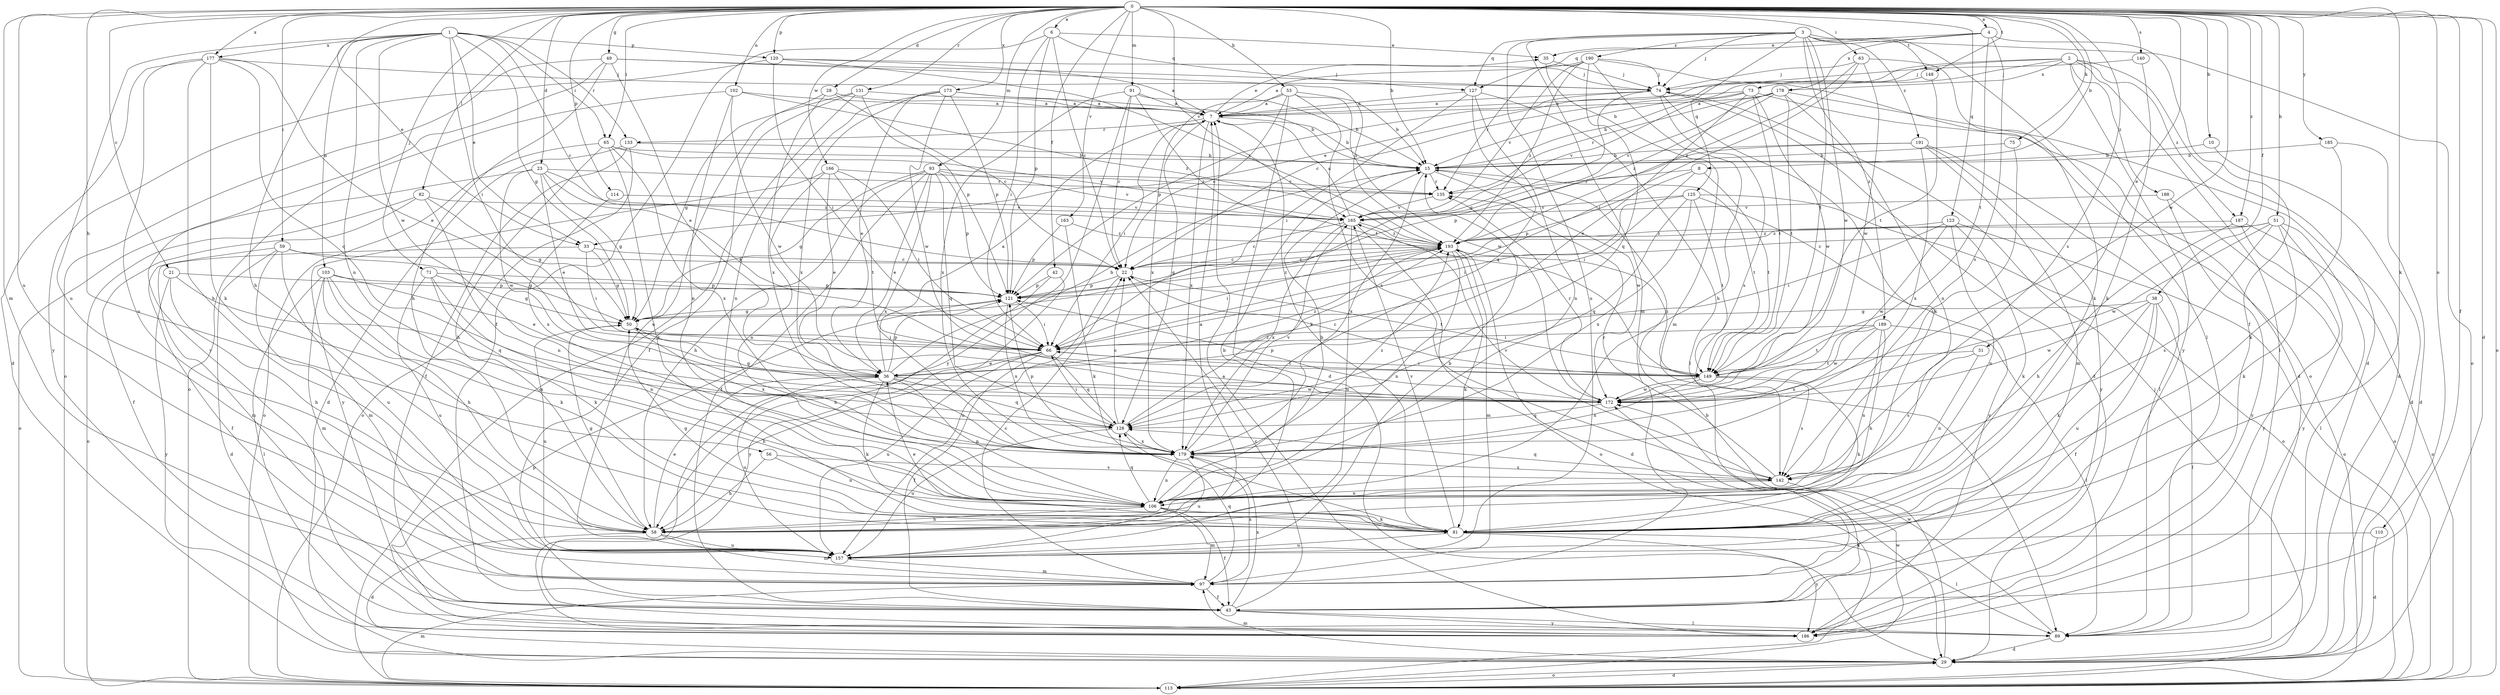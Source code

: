 strict digraph  {
0;
1;
2;
3;
4;
6;
7;
8;
10;
15;
21;
22;
23;
28;
29;
31;
33;
35;
36;
38;
42;
43;
49;
50;
51;
53;
56;
58;
59;
63;
65;
66;
71;
73;
74;
75;
81;
82;
89;
91;
93;
97;
102;
103;
106;
110;
113;
114;
120;
121;
123;
125;
127;
128;
131;
133;
135;
140;
142;
148;
149;
157;
163;
165;
166;
172;
173;
177;
178;
179;
185;
186;
187;
188;
189;
190;
191;
193;
0 -> 4  [label=a];
0 -> 6  [label=a];
0 -> 8  [label=b];
0 -> 10  [label=b];
0 -> 15  [label=b];
0 -> 21  [label=c];
0 -> 23  [label=d];
0 -> 28  [label=d];
0 -> 29  [label=d];
0 -> 31  [label=e];
0 -> 33  [label=e];
0 -> 38  [label=f];
0 -> 42  [label=f];
0 -> 43  [label=f];
0 -> 49  [label=g];
0 -> 51  [label=h];
0 -> 53  [label=h];
0 -> 56  [label=h];
0 -> 59  [label=i];
0 -> 63  [label=i];
0 -> 65  [label=i];
0 -> 71  [label=j];
0 -> 75  [label=k];
0 -> 81  [label=k];
0 -> 82  [label=l];
0 -> 91  [label=m];
0 -> 93  [label=m];
0 -> 97  [label=m];
0 -> 102  [label=n];
0 -> 110  [label=o];
0 -> 113  [label=o];
0 -> 114  [label=p];
0 -> 120  [label=p];
0 -> 123  [label=q];
0 -> 131  [label=r];
0 -> 140  [label=s];
0 -> 142  [label=s];
0 -> 148  [label=t];
0 -> 157  [label=u];
0 -> 163  [label=v];
0 -> 165  [label=v];
0 -> 166  [label=w];
0 -> 172  [label=w];
0 -> 173  [label=x];
0 -> 177  [label=x];
0 -> 185  [label=y];
0 -> 187  [label=z];
1 -> 22  [label=c];
1 -> 33  [label=e];
1 -> 50  [label=g];
1 -> 58  [label=h];
1 -> 65  [label=i];
1 -> 66  [label=i];
1 -> 103  [label=n];
1 -> 106  [label=n];
1 -> 120  [label=p];
1 -> 133  [label=r];
1 -> 157  [label=u];
1 -> 172  [label=w];
1 -> 177  [label=x];
2 -> 22  [label=c];
2 -> 29  [label=d];
2 -> 33  [label=e];
2 -> 73  [label=j];
2 -> 89  [label=l];
2 -> 178  [label=x];
2 -> 186  [label=y];
2 -> 187  [label=z];
2 -> 188  [label=z];
3 -> 74  [label=j];
3 -> 89  [label=l];
3 -> 97  [label=m];
3 -> 113  [label=o];
3 -> 125  [label=q];
3 -> 127  [label=q];
3 -> 148  [label=t];
3 -> 149  [label=t];
3 -> 157  [label=u];
3 -> 172  [label=w];
3 -> 189  [label=z];
3 -> 190  [label=z];
3 -> 191  [label=z];
4 -> 35  [label=e];
4 -> 43  [label=f];
4 -> 127  [label=q];
4 -> 142  [label=s];
4 -> 149  [label=t];
4 -> 178  [label=x];
6 -> 22  [label=c];
6 -> 35  [label=e];
6 -> 43  [label=f];
6 -> 66  [label=i];
6 -> 121  [label=p];
6 -> 127  [label=q];
7 -> 15  [label=b];
7 -> 35  [label=e];
7 -> 66  [label=i];
7 -> 81  [label=k];
7 -> 128  [label=q];
7 -> 133  [label=r];
7 -> 179  [label=x];
8 -> 66  [label=i];
8 -> 121  [label=p];
8 -> 135  [label=r];
8 -> 149  [label=t];
10 -> 15  [label=b];
10 -> 29  [label=d];
15 -> 135  [label=r];
15 -> 149  [label=t];
15 -> 172  [label=w];
15 -> 179  [label=x];
21 -> 58  [label=h];
21 -> 121  [label=p];
21 -> 128  [label=q];
21 -> 186  [label=y];
22 -> 121  [label=p];
22 -> 149  [label=t];
22 -> 157  [label=u];
22 -> 193  [label=z];
23 -> 36  [label=e];
23 -> 50  [label=g];
23 -> 66  [label=i];
23 -> 113  [label=o];
23 -> 135  [label=r];
23 -> 172  [label=w];
23 -> 193  [label=z];
28 -> 7  [label=a];
28 -> 22  [label=c];
28 -> 157  [label=u];
28 -> 179  [label=x];
29 -> 15  [label=b];
29 -> 97  [label=m];
29 -> 113  [label=o];
31 -> 106  [label=n];
31 -> 142  [label=s];
31 -> 149  [label=t];
33 -> 22  [label=c];
33 -> 50  [label=g];
33 -> 66  [label=i];
33 -> 97  [label=m];
35 -> 74  [label=j];
35 -> 97  [label=m];
36 -> 7  [label=a];
36 -> 15  [label=b];
36 -> 81  [label=k];
36 -> 106  [label=n];
36 -> 121  [label=p];
36 -> 128  [label=q];
36 -> 157  [label=u];
36 -> 172  [label=w];
36 -> 193  [label=z];
38 -> 43  [label=f];
38 -> 50  [label=g];
38 -> 81  [label=k];
38 -> 89  [label=l];
38 -> 157  [label=u];
38 -> 172  [label=w];
42 -> 58  [label=h];
42 -> 121  [label=p];
42 -> 186  [label=y];
43 -> 22  [label=c];
43 -> 89  [label=l];
43 -> 179  [label=x];
43 -> 186  [label=y];
49 -> 36  [label=e];
49 -> 58  [label=h];
49 -> 74  [label=j];
49 -> 113  [label=o];
49 -> 186  [label=y];
49 -> 193  [label=z];
50 -> 66  [label=i];
50 -> 157  [label=u];
50 -> 179  [label=x];
51 -> 22  [label=c];
51 -> 81  [label=k];
51 -> 89  [label=l];
51 -> 142  [label=s];
51 -> 172  [label=w];
51 -> 186  [label=y];
51 -> 193  [label=z];
53 -> 7  [label=a];
53 -> 15  [label=b];
53 -> 22  [label=c];
53 -> 29  [label=d];
53 -> 142  [label=s];
53 -> 172  [label=w];
53 -> 179  [label=x];
56 -> 58  [label=h];
56 -> 106  [label=n];
56 -> 142  [label=s];
58 -> 7  [label=a];
58 -> 15  [label=b];
58 -> 29  [label=d];
58 -> 36  [label=e];
58 -> 50  [label=g];
58 -> 97  [label=m];
58 -> 157  [label=u];
59 -> 22  [label=c];
59 -> 29  [label=d];
59 -> 43  [label=f];
59 -> 50  [label=g];
59 -> 97  [label=m];
59 -> 157  [label=u];
63 -> 66  [label=i];
63 -> 74  [label=j];
63 -> 81  [label=k];
63 -> 172  [label=w];
63 -> 193  [label=z];
65 -> 15  [label=b];
65 -> 58  [label=h];
65 -> 81  [label=k];
65 -> 113  [label=o];
65 -> 165  [label=v];
65 -> 179  [label=x];
66 -> 36  [label=e];
66 -> 43  [label=f];
66 -> 58  [label=h];
66 -> 128  [label=q];
66 -> 149  [label=t];
66 -> 157  [label=u];
71 -> 50  [label=g];
71 -> 81  [label=k];
71 -> 106  [label=n];
71 -> 121  [label=p];
71 -> 157  [label=u];
73 -> 7  [label=a];
73 -> 15  [label=b];
73 -> 29  [label=d];
73 -> 36  [label=e];
73 -> 149  [label=t];
73 -> 165  [label=v];
73 -> 172  [label=w];
74 -> 7  [label=a];
74 -> 29  [label=d];
74 -> 50  [label=g];
74 -> 81  [label=k];
74 -> 121  [label=p];
74 -> 142  [label=s];
75 -> 15  [label=b];
75 -> 142  [label=s];
81 -> 36  [label=e];
81 -> 50  [label=g];
81 -> 89  [label=l];
81 -> 157  [label=u];
81 -> 165  [label=v];
81 -> 186  [label=y];
82 -> 43  [label=f];
82 -> 50  [label=g];
82 -> 106  [label=n];
82 -> 113  [label=o];
82 -> 165  [label=v];
89 -> 29  [label=d];
89 -> 121  [label=p];
89 -> 172  [label=w];
91 -> 7  [label=a];
91 -> 15  [label=b];
91 -> 22  [label=c];
91 -> 149  [label=t];
91 -> 179  [label=x];
91 -> 186  [label=y];
93 -> 36  [label=e];
93 -> 43  [label=f];
93 -> 50  [label=g];
93 -> 58  [label=h];
93 -> 121  [label=p];
93 -> 128  [label=q];
93 -> 135  [label=r];
93 -> 165  [label=v];
93 -> 179  [label=x];
97 -> 22  [label=c];
97 -> 43  [label=f];
97 -> 128  [label=q];
97 -> 179  [label=x];
102 -> 7  [label=a];
102 -> 106  [label=n];
102 -> 113  [label=o];
102 -> 172  [label=w];
102 -> 193  [label=z];
103 -> 36  [label=e];
103 -> 58  [label=h];
103 -> 81  [label=k];
103 -> 89  [label=l];
103 -> 97  [label=m];
103 -> 106  [label=n];
103 -> 121  [label=p];
106 -> 15  [label=b];
106 -> 43  [label=f];
106 -> 58  [label=h];
106 -> 81  [label=k];
106 -> 97  [label=m];
106 -> 128  [label=q];
110 -> 29  [label=d];
110 -> 157  [label=u];
113 -> 29  [label=d];
113 -> 74  [label=j];
113 -> 97  [label=m];
113 -> 172  [label=w];
114 -> 165  [label=v];
114 -> 179  [label=x];
120 -> 7  [label=a];
120 -> 66  [label=i];
120 -> 74  [label=j];
120 -> 186  [label=y];
120 -> 193  [label=z];
121 -> 50  [label=g];
121 -> 66  [label=i];
121 -> 179  [label=x];
121 -> 193  [label=z];
123 -> 66  [label=i];
123 -> 81  [label=k];
123 -> 106  [label=n];
123 -> 113  [label=o];
123 -> 172  [label=w];
123 -> 193  [label=z];
125 -> 66  [label=i];
125 -> 113  [label=o];
125 -> 128  [label=q];
125 -> 149  [label=t];
125 -> 165  [label=v];
125 -> 179  [label=x];
125 -> 186  [label=y];
127 -> 7  [label=a];
127 -> 66  [label=i];
127 -> 89  [label=l];
127 -> 106  [label=n];
127 -> 128  [label=q];
128 -> 22  [label=c];
128 -> 66  [label=i];
128 -> 157  [label=u];
128 -> 179  [label=x];
128 -> 193  [label=z];
131 -> 7  [label=a];
131 -> 43  [label=f];
131 -> 50  [label=g];
131 -> 113  [label=o];
131 -> 121  [label=p];
133 -> 15  [label=b];
133 -> 29  [label=d];
133 -> 43  [label=f];
133 -> 113  [label=o];
135 -> 165  [label=v];
140 -> 74  [label=j];
140 -> 81  [label=k];
142 -> 43  [label=f];
142 -> 106  [label=n];
142 -> 128  [label=q];
142 -> 135  [label=r];
142 -> 165  [label=v];
148 -> 15  [label=b];
148 -> 149  [label=t];
149 -> 22  [label=c];
149 -> 66  [label=i];
149 -> 81  [label=k];
149 -> 142  [label=s];
149 -> 172  [label=w];
149 -> 179  [label=x];
149 -> 193  [label=z];
157 -> 15  [label=b];
157 -> 97  [label=m];
163 -> 81  [label=k];
163 -> 121  [label=p];
163 -> 193  [label=z];
165 -> 7  [label=a];
165 -> 22  [label=c];
165 -> 113  [label=o];
165 -> 157  [label=u];
165 -> 179  [label=x];
165 -> 193  [label=z];
166 -> 36  [label=e];
166 -> 66  [label=i];
166 -> 106  [label=n];
166 -> 135  [label=r];
166 -> 149  [label=t];
166 -> 186  [label=y];
172 -> 50  [label=g];
172 -> 121  [label=p];
172 -> 128  [label=q];
172 -> 135  [label=r];
173 -> 7  [label=a];
173 -> 15  [label=b];
173 -> 36  [label=e];
173 -> 106  [label=n];
173 -> 121  [label=p];
173 -> 172  [label=w];
173 -> 179  [label=x];
177 -> 29  [label=d];
177 -> 36  [label=e];
177 -> 58  [label=h];
177 -> 74  [label=j];
177 -> 81  [label=k];
177 -> 128  [label=q];
177 -> 157  [label=u];
178 -> 7  [label=a];
178 -> 29  [label=d];
178 -> 106  [label=n];
178 -> 135  [label=r];
178 -> 149  [label=t];
178 -> 165  [label=v];
178 -> 193  [label=z];
179 -> 106  [label=n];
179 -> 121  [label=p];
179 -> 142  [label=s];
179 -> 157  [label=u];
179 -> 165  [label=v];
179 -> 193  [label=z];
185 -> 15  [label=b];
185 -> 29  [label=d];
185 -> 81  [label=k];
186 -> 7  [label=a];
187 -> 58  [label=h];
187 -> 113  [label=o];
187 -> 186  [label=y];
187 -> 193  [label=z];
188 -> 113  [label=o];
188 -> 165  [label=v];
188 -> 186  [label=y];
189 -> 58  [label=h];
189 -> 66  [label=i];
189 -> 89  [label=l];
189 -> 106  [label=n];
189 -> 149  [label=t];
189 -> 172  [label=w];
189 -> 179  [label=x];
190 -> 7  [label=a];
190 -> 58  [label=h];
190 -> 74  [label=j];
190 -> 113  [label=o];
190 -> 128  [label=q];
190 -> 135  [label=r];
190 -> 165  [label=v];
190 -> 193  [label=z];
191 -> 15  [label=b];
191 -> 89  [label=l];
191 -> 97  [label=m];
191 -> 121  [label=p];
191 -> 179  [label=x];
191 -> 186  [label=y];
193 -> 22  [label=c];
193 -> 29  [label=d];
193 -> 66  [label=i];
193 -> 81  [label=k];
193 -> 97  [label=m];
193 -> 106  [label=n];
}
